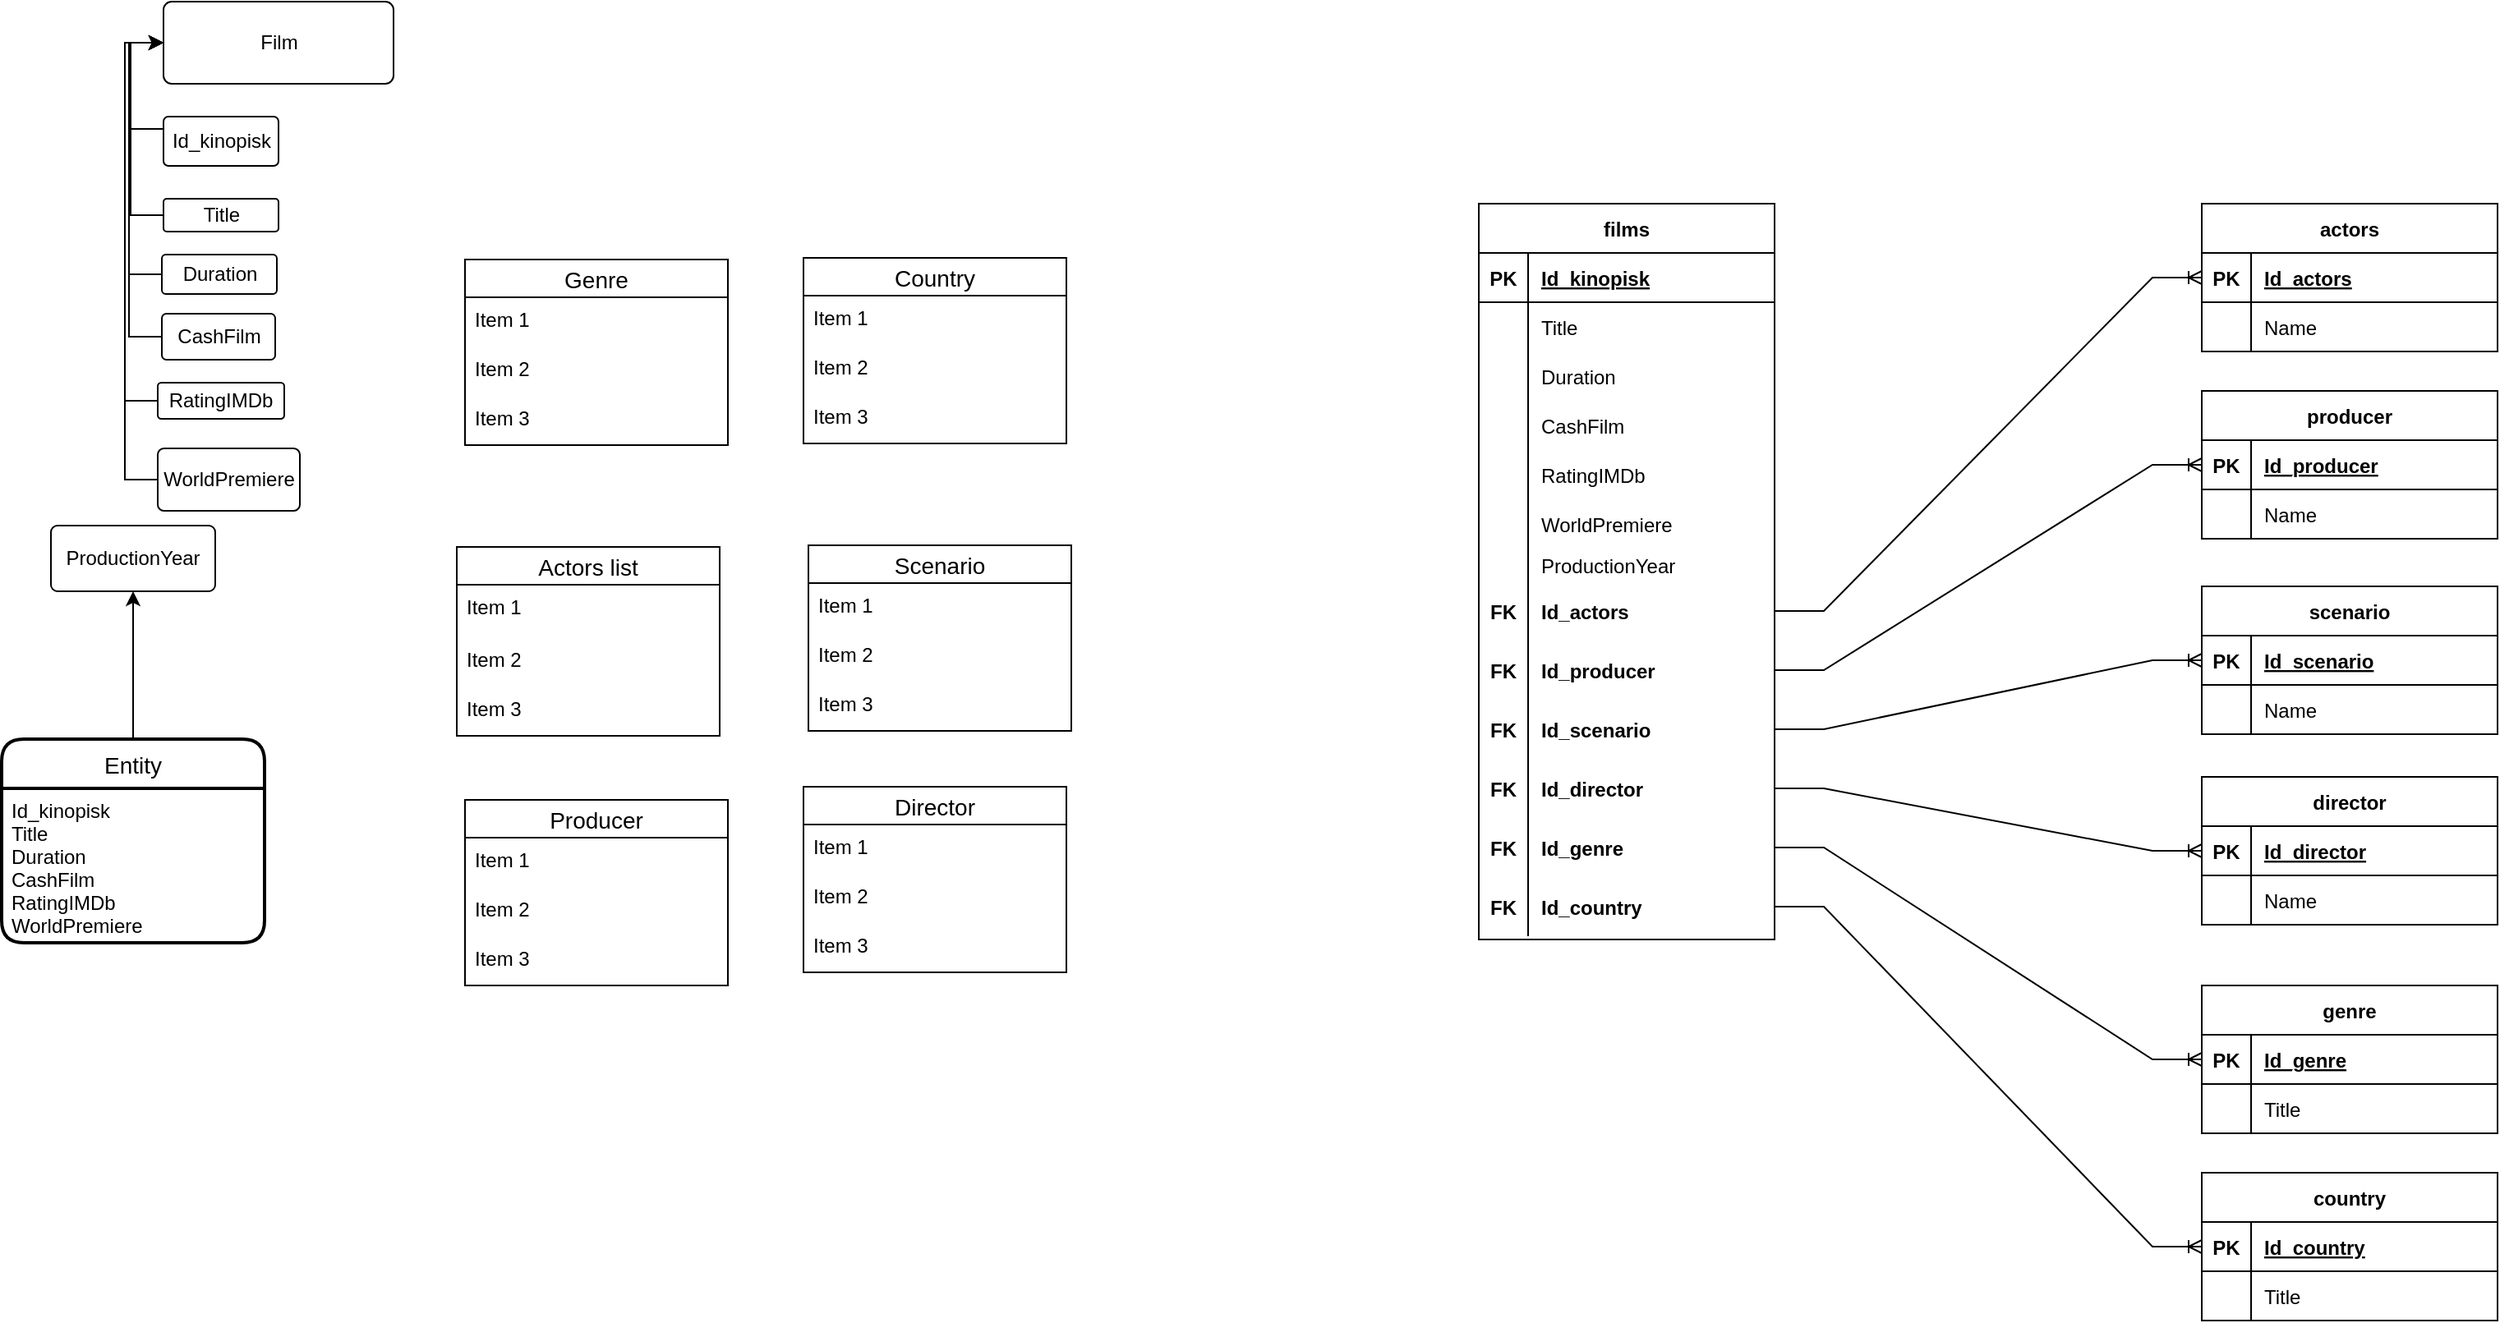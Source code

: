 <mxfile version="20.0.4" type="github">
  <diagram id="-CvcEf6lG1NXRsUwqKQ4" name="Page-1">
    <mxGraphModel dx="3978" dy="1990" grid="0" gridSize="10" guides="1" tooltips="1" connect="1" arrows="1" fold="1" page="1" pageScale="1" pageWidth="827" pageHeight="1169" math="0" shadow="0">
      <root>
        <mxCell id="0" />
        <mxCell id="1" parent="0" />
        <mxCell id="tb-JkUg86XOr9-P5i_KM-39" value="ProductionYear" style="rounded=1;arcSize=10;whiteSpace=wrap;html=1;align=center;" parent="1" vertex="1">
          <mxGeometry x="-2399" y="-803" width="100" height="40" as="geometry" />
        </mxCell>
        <mxCell id="tb-JkUg86XOr9-P5i_KM-114" style="edgeStyle=orthogonalEdgeStyle;rounded=0;orthogonalLoop=1;jettySize=auto;html=1;exitX=0.5;exitY=0;exitDx=0;exitDy=0;entryX=0.5;entryY=1;entryDx=0;entryDy=0;" parent="1" source="tb-JkUg86XOr9-P5i_KM-105" target="tb-JkUg86XOr9-P5i_KM-39" edge="1">
          <mxGeometry relative="1" as="geometry">
            <mxPoint x="-2349.0" y="-629" as="targetPoint" />
          </mxGeometry>
        </mxCell>
        <mxCell id="tb-JkUg86XOr9-P5i_KM-105" value="Entity" style="swimlane;childLayout=stackLayout;horizontal=1;startSize=30;horizontalStack=0;rounded=1;fontSize=14;fontStyle=0;strokeWidth=2;resizeParent=0;resizeLast=1;shadow=0;dashed=0;align=center;" parent="1" vertex="1">
          <mxGeometry x="-2429" y="-673" width="160" height="124" as="geometry">
            <mxRectangle x="-1221" y="116" width="70" height="30" as="alternateBounds" />
          </mxGeometry>
        </mxCell>
        <mxCell id="tb-JkUg86XOr9-P5i_KM-106" value="Id_kinopisk&#xa;Title&#xa;Duration&#xa;CashFilm&#xa;RatingIMDb&#xa;WorldPremiere" style="align=left;strokeColor=none;fillColor=none;spacingLeft=4;fontSize=12;verticalAlign=top;resizable=0;rotatable=0;part=1;" parent="tb-JkUg86XOr9-P5i_KM-105" vertex="1">
          <mxGeometry y="30" width="160" height="94" as="geometry" />
        </mxCell>
        <mxCell id="tb-JkUg86XOr9-P5i_KM-108" style="edgeStyle=orthogonalEdgeStyle;rounded=0;orthogonalLoop=1;jettySize=auto;html=1;exitX=0.5;exitY=1;exitDx=0;exitDy=0;" parent="tb-JkUg86XOr9-P5i_KM-105" source="tb-JkUg86XOr9-P5i_KM-106" target="tb-JkUg86XOr9-P5i_KM-106" edge="1">
          <mxGeometry relative="1" as="geometry" />
        </mxCell>
        <mxCell id="tb-JkUg86XOr9-P5i_KM-110" value="" style="group" parent="1" vertex="1" connectable="0">
          <mxGeometry x="-2334" y="-1122" width="143.5" height="310" as="geometry" />
        </mxCell>
        <mxCell id="tb-JkUg86XOr9-P5i_KM-46" value="WorldPremiere" style="rounded=1;arcSize=10;whiteSpace=wrap;html=1;align=center;" parent="tb-JkUg86XOr9-P5i_KM-110" vertex="1">
          <mxGeometry y="272" width="86.5" height="38" as="geometry" />
        </mxCell>
        <mxCell id="tb-JkUg86XOr9-P5i_KM-47" value="Duration" style="rounded=1;arcSize=10;whiteSpace=wrap;html=1;align=center;" parent="tb-JkUg86XOr9-P5i_KM-110" vertex="1">
          <mxGeometry x="2.5" y="154" width="70" height="24" as="geometry" />
        </mxCell>
        <mxCell id="tb-JkUg86XOr9-P5i_KM-48" value="RatingIMDb" style="rounded=1;arcSize=10;whiteSpace=wrap;html=1;align=center;" parent="tb-JkUg86XOr9-P5i_KM-110" vertex="1">
          <mxGeometry y="232" width="77" height="22" as="geometry" />
        </mxCell>
        <mxCell id="tb-JkUg86XOr9-P5i_KM-49" value="CashFilm" style="rounded=1;arcSize=10;whiteSpace=wrap;html=1;align=center;" parent="tb-JkUg86XOr9-P5i_KM-110" vertex="1">
          <mxGeometry x="2.5" y="190" width="69" height="28" as="geometry" />
        </mxCell>
        <mxCell id="tb-JkUg86XOr9-P5i_KM-36" value="Film" style="rounded=1;arcSize=10;whiteSpace=wrap;html=1;align=center;" parent="tb-JkUg86XOr9-P5i_KM-110" vertex="1">
          <mxGeometry x="3.5" width="140" height="50" as="geometry" />
        </mxCell>
        <mxCell id="tb-JkUg86XOr9-P5i_KM-89" style="edgeStyle=orthogonalEdgeStyle;rounded=0;orthogonalLoop=1;jettySize=auto;html=1;exitX=0;exitY=0.5;exitDx=0;exitDy=0;entryX=0;entryY=0.5;entryDx=0;entryDy=0;" parent="tb-JkUg86XOr9-P5i_KM-110" source="tb-JkUg86XOr9-P5i_KM-46" target="tb-JkUg86XOr9-P5i_KM-36" edge="1">
          <mxGeometry relative="1" as="geometry" />
        </mxCell>
        <mxCell id="tb-JkUg86XOr9-P5i_KM-87" style="edgeStyle=orthogonalEdgeStyle;rounded=0;orthogonalLoop=1;jettySize=auto;html=1;exitX=0;exitY=0.5;exitDx=0;exitDy=0;entryX=0;entryY=0.5;entryDx=0;entryDy=0;" parent="tb-JkUg86XOr9-P5i_KM-110" source="tb-JkUg86XOr9-P5i_KM-47" target="tb-JkUg86XOr9-P5i_KM-36" edge="1">
          <mxGeometry relative="1" as="geometry">
            <mxPoint x="-17.5" y="56" as="targetPoint" />
          </mxGeometry>
        </mxCell>
        <mxCell id="tb-JkUg86XOr9-P5i_KM-88" style="edgeStyle=orthogonalEdgeStyle;rounded=0;orthogonalLoop=1;jettySize=auto;html=1;exitX=0;exitY=0.5;exitDx=0;exitDy=0;entryX=0;entryY=0.5;entryDx=0;entryDy=0;" parent="tb-JkUg86XOr9-P5i_KM-110" source="tb-JkUg86XOr9-P5i_KM-48" target="tb-JkUg86XOr9-P5i_KM-36" edge="1">
          <mxGeometry relative="1" as="geometry" />
        </mxCell>
        <mxCell id="tb-JkUg86XOr9-P5i_KM-86" style="edgeStyle=orthogonalEdgeStyle;rounded=0;orthogonalLoop=1;jettySize=auto;html=1;exitX=0;exitY=0.5;exitDx=0;exitDy=0;entryX=0;entryY=0.5;entryDx=0;entryDy=0;" parent="tb-JkUg86XOr9-P5i_KM-110" source="tb-JkUg86XOr9-P5i_KM-49" target="tb-JkUg86XOr9-P5i_KM-36" edge="1">
          <mxGeometry relative="1" as="geometry">
            <mxPoint x="-52.342" y="22.684" as="targetPoint" />
          </mxGeometry>
        </mxCell>
        <mxCell id="tb-JkUg86XOr9-P5i_KM-76" style="edgeStyle=orthogonalEdgeStyle;rounded=0;orthogonalLoop=1;jettySize=auto;html=1;exitX=0;exitY=0.25;exitDx=0;exitDy=0;entryX=0;entryY=0.5;entryDx=0;entryDy=0;" parent="tb-JkUg86XOr9-P5i_KM-110" source="tb-JkUg86XOr9-P5i_KM-37" target="tb-JkUg86XOr9-P5i_KM-36" edge="1">
          <mxGeometry relative="1" as="geometry" />
        </mxCell>
        <mxCell id="tb-JkUg86XOr9-P5i_KM-37" value="Id_kinopisk" style="rounded=1;arcSize=10;whiteSpace=wrap;html=1;align=center;" parent="tb-JkUg86XOr9-P5i_KM-110" vertex="1">
          <mxGeometry x="3.5" y="70" width="70" height="30" as="geometry" />
        </mxCell>
        <mxCell id="tb-JkUg86XOr9-P5i_KM-78" style="edgeStyle=orthogonalEdgeStyle;rounded=0;orthogonalLoop=1;jettySize=auto;html=1;exitX=0;exitY=0.5;exitDx=0;exitDy=0;entryX=0;entryY=0.5;entryDx=0;entryDy=0;" parent="tb-JkUg86XOr9-P5i_KM-110" source="tb-JkUg86XOr9-P5i_KM-38" target="tb-JkUg86XOr9-P5i_KM-36" edge="1">
          <mxGeometry relative="1" as="geometry" />
        </mxCell>
        <mxCell id="tb-JkUg86XOr9-P5i_KM-38" value="Title" style="rounded=1;arcSize=10;whiteSpace=wrap;html=1;align=center;" parent="tb-JkUg86XOr9-P5i_KM-110" vertex="1">
          <mxGeometry x="3.5" y="120" width="70" height="20" as="geometry" />
        </mxCell>
        <mxCell id="tb-JkUg86XOr9-P5i_KM-117" value="Actors list" style="swimlane;fontStyle=0;childLayout=stackLayout;horizontal=1;startSize=23;horizontalStack=0;resizeParent=1;resizeParentMax=0;resizeLast=0;collapsible=1;marginBottom=0;align=center;fontSize=14;" parent="1" vertex="1">
          <mxGeometry x="-2152" y="-790" width="160" height="115" as="geometry" />
        </mxCell>
        <mxCell id="tb-JkUg86XOr9-P5i_KM-118" value="Item 1" style="text;strokeColor=none;fillColor=none;spacingLeft=4;spacingRight=4;overflow=hidden;rotatable=0;points=[[0,0.5],[1,0.5]];portConstraint=eastwest;fontSize=12;" parent="tb-JkUg86XOr9-P5i_KM-117" vertex="1">
          <mxGeometry y="23" width="160" height="32" as="geometry" />
        </mxCell>
        <mxCell id="tb-JkUg86XOr9-P5i_KM-119" value="Item 2" style="text;strokeColor=none;fillColor=none;spacingLeft=4;spacingRight=4;overflow=hidden;rotatable=0;points=[[0,0.5],[1,0.5]];portConstraint=eastwest;fontSize=12;" parent="tb-JkUg86XOr9-P5i_KM-117" vertex="1">
          <mxGeometry y="55" width="160" height="30" as="geometry" />
        </mxCell>
        <mxCell id="tb-JkUg86XOr9-P5i_KM-120" value="Item 3" style="text;strokeColor=none;fillColor=none;spacingLeft=4;spacingRight=4;overflow=hidden;rotatable=0;points=[[0,0.5],[1,0.5]];portConstraint=eastwest;fontSize=12;" parent="tb-JkUg86XOr9-P5i_KM-117" vertex="1">
          <mxGeometry y="85" width="160" height="30" as="geometry" />
        </mxCell>
        <mxCell id="tb-JkUg86XOr9-P5i_KM-121" value="Producer" style="swimlane;fontStyle=0;childLayout=stackLayout;horizontal=1;startSize=23;horizontalStack=0;resizeParent=1;resizeParentMax=0;resizeLast=0;collapsible=1;marginBottom=0;align=center;fontSize=14;" parent="1" vertex="1">
          <mxGeometry x="-2147" y="-636" width="160" height="113" as="geometry" />
        </mxCell>
        <mxCell id="tb-JkUg86XOr9-P5i_KM-122" value="Item 1" style="text;strokeColor=none;fillColor=none;spacingLeft=4;spacingRight=4;overflow=hidden;rotatable=0;points=[[0,0.5],[1,0.5]];portConstraint=eastwest;fontSize=12;" parent="tb-JkUg86XOr9-P5i_KM-121" vertex="1">
          <mxGeometry y="23" width="160" height="30" as="geometry" />
        </mxCell>
        <mxCell id="tb-JkUg86XOr9-P5i_KM-123" value="Item 2" style="text;strokeColor=none;fillColor=none;spacingLeft=4;spacingRight=4;overflow=hidden;rotatable=0;points=[[0,0.5],[1,0.5]];portConstraint=eastwest;fontSize=12;" parent="tb-JkUg86XOr9-P5i_KM-121" vertex="1">
          <mxGeometry y="53" width="160" height="30" as="geometry" />
        </mxCell>
        <mxCell id="tb-JkUg86XOr9-P5i_KM-124" value="Item 3" style="text;strokeColor=none;fillColor=none;spacingLeft=4;spacingRight=4;overflow=hidden;rotatable=0;points=[[0,0.5],[1,0.5]];portConstraint=eastwest;fontSize=12;" parent="tb-JkUg86XOr9-P5i_KM-121" vertex="1">
          <mxGeometry y="83" width="160" height="30" as="geometry" />
        </mxCell>
        <mxCell id="tb-JkUg86XOr9-P5i_KM-125" value="Scenario" style="swimlane;fontStyle=0;childLayout=stackLayout;horizontal=1;startSize=23;horizontalStack=0;resizeParent=1;resizeParentMax=0;resizeLast=0;collapsible=1;marginBottom=0;align=center;fontSize=14;" parent="1" vertex="1">
          <mxGeometry x="-1938" y="-791" width="160" height="113" as="geometry" />
        </mxCell>
        <mxCell id="tb-JkUg86XOr9-P5i_KM-126" value="Item 1" style="text;strokeColor=none;fillColor=none;spacingLeft=4;spacingRight=4;overflow=hidden;rotatable=0;points=[[0,0.5],[1,0.5]];portConstraint=eastwest;fontSize=12;" parent="tb-JkUg86XOr9-P5i_KM-125" vertex="1">
          <mxGeometry y="23" width="160" height="30" as="geometry" />
        </mxCell>
        <mxCell id="tb-JkUg86XOr9-P5i_KM-127" value="Item 2" style="text;strokeColor=none;fillColor=none;spacingLeft=4;spacingRight=4;overflow=hidden;rotatable=0;points=[[0,0.5],[1,0.5]];portConstraint=eastwest;fontSize=12;" parent="tb-JkUg86XOr9-P5i_KM-125" vertex="1">
          <mxGeometry y="53" width="160" height="30" as="geometry" />
        </mxCell>
        <mxCell id="tb-JkUg86XOr9-P5i_KM-128" value="Item 3" style="text;strokeColor=none;fillColor=none;spacingLeft=4;spacingRight=4;overflow=hidden;rotatable=0;points=[[0,0.5],[1,0.5]];portConstraint=eastwest;fontSize=12;" parent="tb-JkUg86XOr9-P5i_KM-125" vertex="1">
          <mxGeometry y="83" width="160" height="30" as="geometry" />
        </mxCell>
        <mxCell id="tb-JkUg86XOr9-P5i_KM-129" value="Director" style="swimlane;fontStyle=0;childLayout=stackLayout;horizontal=1;startSize=23;horizontalStack=0;resizeParent=1;resizeParentMax=0;resizeLast=0;collapsible=1;marginBottom=0;align=center;fontSize=14;" parent="1" vertex="1">
          <mxGeometry x="-1941" y="-644" width="160" height="113" as="geometry" />
        </mxCell>
        <mxCell id="tb-JkUg86XOr9-P5i_KM-130" value="Item 1" style="text;strokeColor=none;fillColor=none;spacingLeft=4;spacingRight=4;overflow=hidden;rotatable=0;points=[[0,0.5],[1,0.5]];portConstraint=eastwest;fontSize=12;" parent="tb-JkUg86XOr9-P5i_KM-129" vertex="1">
          <mxGeometry y="23" width="160" height="30" as="geometry" />
        </mxCell>
        <mxCell id="tb-JkUg86XOr9-P5i_KM-131" value="Item 2" style="text;strokeColor=none;fillColor=none;spacingLeft=4;spacingRight=4;overflow=hidden;rotatable=0;points=[[0,0.5],[1,0.5]];portConstraint=eastwest;fontSize=12;" parent="tb-JkUg86XOr9-P5i_KM-129" vertex="1">
          <mxGeometry y="53" width="160" height="30" as="geometry" />
        </mxCell>
        <mxCell id="tb-JkUg86XOr9-P5i_KM-132" value="Item 3" style="text;strokeColor=none;fillColor=none;spacingLeft=4;spacingRight=4;overflow=hidden;rotatable=0;points=[[0,0.5],[1,0.5]];portConstraint=eastwest;fontSize=12;" parent="tb-JkUg86XOr9-P5i_KM-129" vertex="1">
          <mxGeometry y="83" width="160" height="30" as="geometry" />
        </mxCell>
        <mxCell id="tb-JkUg86XOr9-P5i_KM-133" value="Genre" style="swimlane;fontStyle=0;childLayout=stackLayout;horizontal=1;startSize=23;horizontalStack=0;resizeParent=1;resizeParentMax=0;resizeLast=0;collapsible=1;marginBottom=0;align=center;fontSize=14;" parent="1" vertex="1">
          <mxGeometry x="-2147" y="-965" width="160" height="113" as="geometry" />
        </mxCell>
        <mxCell id="tb-JkUg86XOr9-P5i_KM-134" value="Item 1" style="text;strokeColor=none;fillColor=none;spacingLeft=4;spacingRight=4;overflow=hidden;rotatable=0;points=[[0,0.5],[1,0.5]];portConstraint=eastwest;fontSize=12;" parent="tb-JkUg86XOr9-P5i_KM-133" vertex="1">
          <mxGeometry y="23" width="160" height="30" as="geometry" />
        </mxCell>
        <mxCell id="tb-JkUg86XOr9-P5i_KM-135" value="Item 2" style="text;strokeColor=none;fillColor=none;spacingLeft=4;spacingRight=4;overflow=hidden;rotatable=0;points=[[0,0.5],[1,0.5]];portConstraint=eastwest;fontSize=12;" parent="tb-JkUg86XOr9-P5i_KM-133" vertex="1">
          <mxGeometry y="53" width="160" height="30" as="geometry" />
        </mxCell>
        <mxCell id="tb-JkUg86XOr9-P5i_KM-136" value="Item 3" style="text;strokeColor=none;fillColor=none;spacingLeft=4;spacingRight=4;overflow=hidden;rotatable=0;points=[[0,0.5],[1,0.5]];portConstraint=eastwest;fontSize=12;" parent="tb-JkUg86XOr9-P5i_KM-133" vertex="1">
          <mxGeometry y="83" width="160" height="30" as="geometry" />
        </mxCell>
        <mxCell id="tb-JkUg86XOr9-P5i_KM-137" value="Country" style="swimlane;fontStyle=0;childLayout=stackLayout;horizontal=1;startSize=23;horizontalStack=0;resizeParent=1;resizeParentMax=0;resizeLast=0;collapsible=1;marginBottom=0;align=center;fontSize=14;" parent="1" vertex="1">
          <mxGeometry x="-1941" y="-966" width="160" height="113" as="geometry" />
        </mxCell>
        <mxCell id="tb-JkUg86XOr9-P5i_KM-138" value="Item 1" style="text;strokeColor=none;fillColor=none;spacingLeft=4;spacingRight=4;overflow=hidden;rotatable=0;points=[[0,0.5],[1,0.5]];portConstraint=eastwest;fontSize=12;" parent="tb-JkUg86XOr9-P5i_KM-137" vertex="1">
          <mxGeometry y="23" width="160" height="30" as="geometry" />
        </mxCell>
        <mxCell id="tb-JkUg86XOr9-P5i_KM-139" value="Item 2" style="text;strokeColor=none;fillColor=none;spacingLeft=4;spacingRight=4;overflow=hidden;rotatable=0;points=[[0,0.5],[1,0.5]];portConstraint=eastwest;fontSize=12;" parent="tb-JkUg86XOr9-P5i_KM-137" vertex="1">
          <mxGeometry y="53" width="160" height="30" as="geometry" />
        </mxCell>
        <mxCell id="tb-JkUg86XOr9-P5i_KM-140" value="Item 3" style="text;strokeColor=none;fillColor=none;spacingLeft=4;spacingRight=4;overflow=hidden;rotatable=0;points=[[0,0.5],[1,0.5]];portConstraint=eastwest;fontSize=12;" parent="tb-JkUg86XOr9-P5i_KM-137" vertex="1">
          <mxGeometry y="83" width="160" height="30" as="geometry" />
        </mxCell>
        <mxCell id="jE-wwctjGAYaQWZLmkZ_-2" value="actors" style="shape=table;startSize=30;container=1;collapsible=1;childLayout=tableLayout;fixedRows=1;rowLines=0;fontStyle=1;align=center;resizeLast=1;" vertex="1" parent="1">
          <mxGeometry x="-1090" y="-999" width="180" height="90" as="geometry" />
        </mxCell>
        <mxCell id="jE-wwctjGAYaQWZLmkZ_-3" value="" style="shape=tableRow;horizontal=0;startSize=0;swimlaneHead=0;swimlaneBody=0;fillColor=none;collapsible=0;dropTarget=0;points=[[0,0.5],[1,0.5]];portConstraint=eastwest;top=0;left=0;right=0;bottom=1;" vertex="1" parent="jE-wwctjGAYaQWZLmkZ_-2">
          <mxGeometry y="30" width="180" height="30" as="geometry" />
        </mxCell>
        <mxCell id="jE-wwctjGAYaQWZLmkZ_-4" value="PK" style="shape=partialRectangle;connectable=0;fillColor=none;top=0;left=0;bottom=0;right=0;fontStyle=1;overflow=hidden;" vertex="1" parent="jE-wwctjGAYaQWZLmkZ_-3">
          <mxGeometry width="30" height="30" as="geometry">
            <mxRectangle width="30" height="30" as="alternateBounds" />
          </mxGeometry>
        </mxCell>
        <mxCell id="jE-wwctjGAYaQWZLmkZ_-5" value="Id_actors" style="shape=partialRectangle;connectable=0;fillColor=none;top=0;left=0;bottom=0;right=0;align=left;spacingLeft=6;fontStyle=5;overflow=hidden;" vertex="1" parent="jE-wwctjGAYaQWZLmkZ_-3">
          <mxGeometry x="30" width="150" height="30" as="geometry">
            <mxRectangle width="150" height="30" as="alternateBounds" />
          </mxGeometry>
        </mxCell>
        <mxCell id="jE-wwctjGAYaQWZLmkZ_-6" value="" style="shape=tableRow;horizontal=0;startSize=0;swimlaneHead=0;swimlaneBody=0;fillColor=none;collapsible=0;dropTarget=0;points=[[0,0.5],[1,0.5]];portConstraint=eastwest;top=0;left=0;right=0;bottom=0;" vertex="1" parent="jE-wwctjGAYaQWZLmkZ_-2">
          <mxGeometry y="60" width="180" height="30" as="geometry" />
        </mxCell>
        <mxCell id="jE-wwctjGAYaQWZLmkZ_-7" value="" style="shape=partialRectangle;connectable=0;fillColor=none;top=0;left=0;bottom=0;right=0;editable=1;overflow=hidden;" vertex="1" parent="jE-wwctjGAYaQWZLmkZ_-6">
          <mxGeometry width="30" height="30" as="geometry">
            <mxRectangle width="30" height="30" as="alternateBounds" />
          </mxGeometry>
        </mxCell>
        <mxCell id="jE-wwctjGAYaQWZLmkZ_-8" value="Name" style="shape=partialRectangle;connectable=0;fillColor=none;top=0;left=0;bottom=0;right=0;align=left;spacingLeft=6;overflow=hidden;" vertex="1" parent="jE-wwctjGAYaQWZLmkZ_-6">
          <mxGeometry x="30" width="150" height="30" as="geometry">
            <mxRectangle width="150" height="30" as="alternateBounds" />
          </mxGeometry>
        </mxCell>
        <mxCell id="jE-wwctjGAYaQWZLmkZ_-25" value="films" style="shape=table;startSize=30;container=1;collapsible=1;childLayout=tableLayout;fixedRows=1;rowLines=0;fontStyle=1;align=center;resizeLast=1;" vertex="1" parent="1">
          <mxGeometry x="-1530" y="-999" width="180" height="448" as="geometry" />
        </mxCell>
        <mxCell id="jE-wwctjGAYaQWZLmkZ_-26" value="" style="shape=tableRow;horizontal=0;startSize=0;swimlaneHead=0;swimlaneBody=0;fillColor=none;collapsible=0;dropTarget=0;points=[[0,0.5],[1,0.5]];portConstraint=eastwest;top=0;left=0;right=0;bottom=1;" vertex="1" parent="jE-wwctjGAYaQWZLmkZ_-25">
          <mxGeometry y="30" width="180" height="30" as="geometry" />
        </mxCell>
        <mxCell id="jE-wwctjGAYaQWZLmkZ_-27" value="PK" style="shape=partialRectangle;connectable=0;fillColor=none;top=0;left=0;bottom=0;right=0;fontStyle=1;overflow=hidden;" vertex="1" parent="jE-wwctjGAYaQWZLmkZ_-26">
          <mxGeometry width="30" height="30" as="geometry">
            <mxRectangle width="30" height="30" as="alternateBounds" />
          </mxGeometry>
        </mxCell>
        <mxCell id="jE-wwctjGAYaQWZLmkZ_-28" value="Id_kinopisk" style="shape=partialRectangle;connectable=0;fillColor=none;top=0;left=0;bottom=0;right=0;align=left;spacingLeft=6;fontStyle=5;overflow=hidden;" vertex="1" parent="jE-wwctjGAYaQWZLmkZ_-26">
          <mxGeometry x="30" width="150" height="30" as="geometry">
            <mxRectangle width="150" height="30" as="alternateBounds" />
          </mxGeometry>
        </mxCell>
        <mxCell id="jE-wwctjGAYaQWZLmkZ_-29" value="" style="shape=tableRow;horizontal=0;startSize=0;swimlaneHead=0;swimlaneBody=0;fillColor=none;collapsible=0;dropTarget=0;points=[[0,0.5],[1,0.5]];portConstraint=eastwest;top=0;left=0;right=0;bottom=0;" vertex="1" parent="jE-wwctjGAYaQWZLmkZ_-25">
          <mxGeometry y="60" width="180" height="30" as="geometry" />
        </mxCell>
        <mxCell id="jE-wwctjGAYaQWZLmkZ_-30" value="" style="shape=partialRectangle;connectable=0;fillColor=none;top=0;left=0;bottom=0;right=0;editable=1;overflow=hidden;" vertex="1" parent="jE-wwctjGAYaQWZLmkZ_-29">
          <mxGeometry width="30" height="30" as="geometry">
            <mxRectangle width="30" height="30" as="alternateBounds" />
          </mxGeometry>
        </mxCell>
        <mxCell id="jE-wwctjGAYaQWZLmkZ_-31" value="Title" style="shape=partialRectangle;connectable=0;fillColor=none;top=0;left=0;bottom=0;right=0;align=left;spacingLeft=6;overflow=hidden;" vertex="1" parent="jE-wwctjGAYaQWZLmkZ_-29">
          <mxGeometry x="30" width="150" height="30" as="geometry">
            <mxRectangle width="150" height="30" as="alternateBounds" />
          </mxGeometry>
        </mxCell>
        <mxCell id="jE-wwctjGAYaQWZLmkZ_-32" value="" style="shape=tableRow;horizontal=0;startSize=0;swimlaneHead=0;swimlaneBody=0;fillColor=none;collapsible=0;dropTarget=0;points=[[0,0.5],[1,0.5]];portConstraint=eastwest;top=0;left=0;right=0;bottom=0;" vertex="1" parent="jE-wwctjGAYaQWZLmkZ_-25">
          <mxGeometry y="90" width="180" height="30" as="geometry" />
        </mxCell>
        <mxCell id="jE-wwctjGAYaQWZLmkZ_-33" value="" style="shape=partialRectangle;connectable=0;fillColor=none;top=0;left=0;bottom=0;right=0;editable=1;overflow=hidden;" vertex="1" parent="jE-wwctjGAYaQWZLmkZ_-32">
          <mxGeometry width="30" height="30" as="geometry">
            <mxRectangle width="30" height="30" as="alternateBounds" />
          </mxGeometry>
        </mxCell>
        <mxCell id="jE-wwctjGAYaQWZLmkZ_-34" value="Duration" style="shape=partialRectangle;connectable=0;fillColor=none;top=0;left=0;bottom=0;right=0;align=left;spacingLeft=6;overflow=hidden;" vertex="1" parent="jE-wwctjGAYaQWZLmkZ_-32">
          <mxGeometry x="30" width="150" height="30" as="geometry">
            <mxRectangle width="150" height="30" as="alternateBounds" />
          </mxGeometry>
        </mxCell>
        <mxCell id="jE-wwctjGAYaQWZLmkZ_-35" value="" style="shape=tableRow;horizontal=0;startSize=0;swimlaneHead=0;swimlaneBody=0;fillColor=none;collapsible=0;dropTarget=0;points=[[0,0.5],[1,0.5]];portConstraint=eastwest;top=0;left=0;right=0;bottom=0;" vertex="1" parent="jE-wwctjGAYaQWZLmkZ_-25">
          <mxGeometry y="120" width="180" height="30" as="geometry" />
        </mxCell>
        <mxCell id="jE-wwctjGAYaQWZLmkZ_-36" value="" style="shape=partialRectangle;connectable=0;fillColor=none;top=0;left=0;bottom=0;right=0;editable=1;overflow=hidden;" vertex="1" parent="jE-wwctjGAYaQWZLmkZ_-35">
          <mxGeometry width="30" height="30" as="geometry">
            <mxRectangle width="30" height="30" as="alternateBounds" />
          </mxGeometry>
        </mxCell>
        <mxCell id="jE-wwctjGAYaQWZLmkZ_-37" value="CashFilm" style="shape=partialRectangle;connectable=0;fillColor=none;top=0;left=0;bottom=0;right=0;align=left;spacingLeft=6;overflow=hidden;" vertex="1" parent="jE-wwctjGAYaQWZLmkZ_-35">
          <mxGeometry x="30" width="150" height="30" as="geometry">
            <mxRectangle width="150" height="30" as="alternateBounds" />
          </mxGeometry>
        </mxCell>
        <mxCell id="jE-wwctjGAYaQWZLmkZ_-38" value="" style="shape=tableRow;horizontal=0;startSize=0;swimlaneHead=0;swimlaneBody=0;fillColor=none;collapsible=0;dropTarget=0;points=[[0,0.5],[1,0.5]];portConstraint=eastwest;top=0;left=0;right=0;bottom=0;" vertex="1" parent="jE-wwctjGAYaQWZLmkZ_-25">
          <mxGeometry y="150" width="180" height="30" as="geometry" />
        </mxCell>
        <mxCell id="jE-wwctjGAYaQWZLmkZ_-39" value="" style="shape=partialRectangle;connectable=0;fillColor=none;top=0;left=0;bottom=0;right=0;editable=1;overflow=hidden;" vertex="1" parent="jE-wwctjGAYaQWZLmkZ_-38">
          <mxGeometry width="30" height="30" as="geometry">
            <mxRectangle width="30" height="30" as="alternateBounds" />
          </mxGeometry>
        </mxCell>
        <mxCell id="jE-wwctjGAYaQWZLmkZ_-40" value="RatingIMDb" style="shape=partialRectangle;connectable=0;fillColor=none;top=0;left=0;bottom=0;right=0;align=left;spacingLeft=6;overflow=hidden;" vertex="1" parent="jE-wwctjGAYaQWZLmkZ_-38">
          <mxGeometry x="30" width="150" height="30" as="geometry">
            <mxRectangle width="150" height="30" as="alternateBounds" />
          </mxGeometry>
        </mxCell>
        <mxCell id="jE-wwctjGAYaQWZLmkZ_-41" value="" style="shape=tableRow;horizontal=0;startSize=0;swimlaneHead=0;swimlaneBody=0;fillColor=none;collapsible=0;dropTarget=0;points=[[0,0.5],[1,0.5]];portConstraint=eastwest;top=0;left=0;right=0;bottom=0;" vertex="1" parent="jE-wwctjGAYaQWZLmkZ_-25">
          <mxGeometry y="180" width="180" height="30" as="geometry" />
        </mxCell>
        <mxCell id="jE-wwctjGAYaQWZLmkZ_-42" value="" style="shape=partialRectangle;connectable=0;fillColor=none;top=0;left=0;bottom=0;right=0;editable=1;overflow=hidden;" vertex="1" parent="jE-wwctjGAYaQWZLmkZ_-41">
          <mxGeometry width="30" height="30" as="geometry">
            <mxRectangle width="30" height="30" as="alternateBounds" />
          </mxGeometry>
        </mxCell>
        <mxCell id="jE-wwctjGAYaQWZLmkZ_-43" value="WorldPremiere" style="shape=partialRectangle;connectable=0;fillColor=none;top=0;left=0;bottom=0;right=0;align=left;spacingLeft=6;overflow=hidden;" vertex="1" parent="jE-wwctjGAYaQWZLmkZ_-41">
          <mxGeometry x="30" width="150" height="30" as="geometry">
            <mxRectangle width="150" height="30" as="alternateBounds" />
          </mxGeometry>
        </mxCell>
        <mxCell id="jE-wwctjGAYaQWZLmkZ_-44" value="" style="shape=tableRow;horizontal=0;startSize=0;swimlaneHead=0;swimlaneBody=0;fillColor=none;collapsible=0;dropTarget=0;points=[[0,0.5],[1,0.5]];portConstraint=eastwest;top=0;left=0;right=0;bottom=0;" vertex="1" parent="jE-wwctjGAYaQWZLmkZ_-25">
          <mxGeometry y="210" width="180" height="20" as="geometry" />
        </mxCell>
        <mxCell id="jE-wwctjGAYaQWZLmkZ_-45" value="" style="shape=partialRectangle;connectable=0;fillColor=none;top=0;left=0;bottom=0;right=0;editable=1;overflow=hidden;" vertex="1" parent="jE-wwctjGAYaQWZLmkZ_-44">
          <mxGeometry width="30" height="20" as="geometry">
            <mxRectangle width="30" height="20" as="alternateBounds" />
          </mxGeometry>
        </mxCell>
        <mxCell id="jE-wwctjGAYaQWZLmkZ_-46" value="ProductionYear" style="shape=partialRectangle;connectable=0;fillColor=none;top=0;left=0;bottom=0;right=0;align=left;spacingLeft=6;overflow=hidden;" vertex="1" parent="jE-wwctjGAYaQWZLmkZ_-44">
          <mxGeometry x="30" width="150" height="20" as="geometry">
            <mxRectangle width="150" height="20" as="alternateBounds" />
          </mxGeometry>
        </mxCell>
        <mxCell id="jE-wwctjGAYaQWZLmkZ_-47" value="" style="shape=tableRow;horizontal=0;startSize=0;swimlaneHead=0;swimlaneBody=0;fillColor=none;collapsible=0;dropTarget=0;points=[[0,0.5],[1,0.5]];portConstraint=eastwest;top=0;left=0;right=0;bottom=0;swimlaneFillColor=#030303;" vertex="1" parent="jE-wwctjGAYaQWZLmkZ_-25">
          <mxGeometry y="230" width="180" height="36" as="geometry" />
        </mxCell>
        <mxCell id="jE-wwctjGAYaQWZLmkZ_-48" value="FK" style="shape=partialRectangle;connectable=0;fillColor=none;top=0;left=0;bottom=0;right=0;editable=1;overflow=hidden;fontStyle=1" vertex="1" parent="jE-wwctjGAYaQWZLmkZ_-47">
          <mxGeometry width="30" height="36" as="geometry">
            <mxRectangle width="30" height="36" as="alternateBounds" />
          </mxGeometry>
        </mxCell>
        <mxCell id="jE-wwctjGAYaQWZLmkZ_-49" value="Id_actors" style="shape=partialRectangle;connectable=0;fillColor=none;top=0;left=0;bottom=0;right=0;align=left;spacingLeft=6;overflow=hidden;fontStyle=1" vertex="1" parent="jE-wwctjGAYaQWZLmkZ_-47">
          <mxGeometry x="30" width="150" height="36" as="geometry">
            <mxRectangle width="150" height="36" as="alternateBounds" />
          </mxGeometry>
        </mxCell>
        <mxCell id="jE-wwctjGAYaQWZLmkZ_-86" value="" style="shape=tableRow;horizontal=0;startSize=0;swimlaneHead=0;swimlaneBody=0;fillColor=none;collapsible=0;dropTarget=0;points=[[0,0.5],[1,0.5]];portConstraint=eastwest;top=0;left=0;right=0;bottom=0;" vertex="1" parent="jE-wwctjGAYaQWZLmkZ_-25">
          <mxGeometry y="266" width="180" height="36" as="geometry" />
        </mxCell>
        <mxCell id="jE-wwctjGAYaQWZLmkZ_-87" value="FK" style="shape=partialRectangle;connectable=0;fillColor=none;top=0;left=0;bottom=0;right=0;editable=1;overflow=hidden;fontStyle=1" vertex="1" parent="jE-wwctjGAYaQWZLmkZ_-86">
          <mxGeometry width="30" height="36" as="geometry">
            <mxRectangle width="30" height="36" as="alternateBounds" />
          </mxGeometry>
        </mxCell>
        <mxCell id="jE-wwctjGAYaQWZLmkZ_-88" value="Id_producer" style="shape=partialRectangle;connectable=0;fillColor=none;top=0;left=0;bottom=0;right=0;align=left;spacingLeft=6;overflow=hidden;fontStyle=1" vertex="1" parent="jE-wwctjGAYaQWZLmkZ_-86">
          <mxGeometry x="30" width="150" height="36" as="geometry">
            <mxRectangle width="150" height="36" as="alternateBounds" />
          </mxGeometry>
        </mxCell>
        <mxCell id="jE-wwctjGAYaQWZLmkZ_-89" value="" style="shape=tableRow;horizontal=0;startSize=0;swimlaneHead=0;swimlaneBody=0;fillColor=none;collapsible=0;dropTarget=0;points=[[0,0.5],[1,0.5]];portConstraint=eastwest;top=0;left=0;right=0;bottom=0;" vertex="1" parent="jE-wwctjGAYaQWZLmkZ_-25">
          <mxGeometry y="302" width="180" height="36" as="geometry" />
        </mxCell>
        <mxCell id="jE-wwctjGAYaQWZLmkZ_-90" value="FK" style="shape=partialRectangle;connectable=0;fillColor=none;top=0;left=0;bottom=0;right=0;editable=1;overflow=hidden;fontStyle=1" vertex="1" parent="jE-wwctjGAYaQWZLmkZ_-89">
          <mxGeometry width="30" height="36" as="geometry">
            <mxRectangle width="30" height="36" as="alternateBounds" />
          </mxGeometry>
        </mxCell>
        <mxCell id="jE-wwctjGAYaQWZLmkZ_-91" value="Id_scenario" style="shape=partialRectangle;connectable=0;fillColor=none;top=0;left=0;bottom=0;right=0;align=left;spacingLeft=6;overflow=hidden;fontStyle=1" vertex="1" parent="jE-wwctjGAYaQWZLmkZ_-89">
          <mxGeometry x="30" width="150" height="36" as="geometry">
            <mxRectangle width="150" height="36" as="alternateBounds" />
          </mxGeometry>
        </mxCell>
        <mxCell id="jE-wwctjGAYaQWZLmkZ_-92" value="" style="shape=tableRow;horizontal=0;startSize=0;swimlaneHead=0;swimlaneBody=0;fillColor=none;collapsible=0;dropTarget=0;points=[[0,0.5],[1,0.5]];portConstraint=eastwest;top=0;left=0;right=0;bottom=0;" vertex="1" parent="jE-wwctjGAYaQWZLmkZ_-25">
          <mxGeometry y="338" width="180" height="36" as="geometry" />
        </mxCell>
        <mxCell id="jE-wwctjGAYaQWZLmkZ_-93" value="FK" style="shape=partialRectangle;connectable=0;fillColor=none;top=0;left=0;bottom=0;right=0;editable=1;overflow=hidden;fontStyle=1" vertex="1" parent="jE-wwctjGAYaQWZLmkZ_-92">
          <mxGeometry width="30" height="36" as="geometry">
            <mxRectangle width="30" height="36" as="alternateBounds" />
          </mxGeometry>
        </mxCell>
        <mxCell id="jE-wwctjGAYaQWZLmkZ_-94" value="Id_director" style="shape=partialRectangle;connectable=0;fillColor=none;top=0;left=0;bottom=0;right=0;align=left;spacingLeft=6;overflow=hidden;fontStyle=1" vertex="1" parent="jE-wwctjGAYaQWZLmkZ_-92">
          <mxGeometry x="30" width="150" height="36" as="geometry">
            <mxRectangle width="150" height="36" as="alternateBounds" />
          </mxGeometry>
        </mxCell>
        <mxCell id="jE-wwctjGAYaQWZLmkZ_-95" value="" style="shape=tableRow;horizontal=0;startSize=0;swimlaneHead=0;swimlaneBody=0;fillColor=none;collapsible=0;dropTarget=0;points=[[0,0.5],[1,0.5]];portConstraint=eastwest;top=0;left=0;right=0;bottom=0;" vertex="1" parent="jE-wwctjGAYaQWZLmkZ_-25">
          <mxGeometry y="374" width="180" height="36" as="geometry" />
        </mxCell>
        <mxCell id="jE-wwctjGAYaQWZLmkZ_-96" value="FK" style="shape=partialRectangle;connectable=0;fillColor=none;top=0;left=0;bottom=0;right=0;editable=1;overflow=hidden;fontStyle=1" vertex="1" parent="jE-wwctjGAYaQWZLmkZ_-95">
          <mxGeometry width="30" height="36" as="geometry">
            <mxRectangle width="30" height="36" as="alternateBounds" />
          </mxGeometry>
        </mxCell>
        <mxCell id="jE-wwctjGAYaQWZLmkZ_-97" value="Id_genre" style="shape=partialRectangle;connectable=0;fillColor=none;top=0;left=0;bottom=0;right=0;align=left;spacingLeft=6;overflow=hidden;fontStyle=1" vertex="1" parent="jE-wwctjGAYaQWZLmkZ_-95">
          <mxGeometry x="30" width="150" height="36" as="geometry">
            <mxRectangle width="150" height="36" as="alternateBounds" />
          </mxGeometry>
        </mxCell>
        <mxCell id="jE-wwctjGAYaQWZLmkZ_-98" value="" style="shape=tableRow;horizontal=0;startSize=0;swimlaneHead=0;swimlaneBody=0;fillColor=none;collapsible=0;dropTarget=0;points=[[0,0.5],[1,0.5]];portConstraint=eastwest;top=0;left=0;right=0;bottom=0;" vertex="1" parent="jE-wwctjGAYaQWZLmkZ_-25">
          <mxGeometry y="410" width="180" height="36" as="geometry" />
        </mxCell>
        <mxCell id="jE-wwctjGAYaQWZLmkZ_-99" value="FK" style="shape=partialRectangle;connectable=0;fillColor=none;top=0;left=0;bottom=0;right=0;editable=1;overflow=hidden;fontStyle=1" vertex="1" parent="jE-wwctjGAYaQWZLmkZ_-98">
          <mxGeometry width="30" height="36" as="geometry">
            <mxRectangle width="30" height="36" as="alternateBounds" />
          </mxGeometry>
        </mxCell>
        <mxCell id="jE-wwctjGAYaQWZLmkZ_-100" value="Id_country" style="shape=partialRectangle;connectable=0;fillColor=none;top=0;left=0;bottom=0;right=0;align=left;spacingLeft=6;overflow=hidden;fontStyle=1" vertex="1" parent="jE-wwctjGAYaQWZLmkZ_-98">
          <mxGeometry x="30" width="150" height="36" as="geometry">
            <mxRectangle width="150" height="36" as="alternateBounds" />
          </mxGeometry>
        </mxCell>
        <mxCell id="jE-wwctjGAYaQWZLmkZ_-50" value="producer" style="shape=table;startSize=30;container=1;collapsible=1;childLayout=tableLayout;fixedRows=1;rowLines=0;fontStyle=1;align=center;resizeLast=1;" vertex="1" parent="1">
          <mxGeometry x="-1090" y="-885" width="180" height="90" as="geometry" />
        </mxCell>
        <mxCell id="jE-wwctjGAYaQWZLmkZ_-51" value="" style="shape=tableRow;horizontal=0;startSize=0;swimlaneHead=0;swimlaneBody=0;fillColor=none;collapsible=0;dropTarget=0;points=[[0,0.5],[1,0.5]];portConstraint=eastwest;top=0;left=0;right=0;bottom=1;" vertex="1" parent="jE-wwctjGAYaQWZLmkZ_-50">
          <mxGeometry y="30" width="180" height="30" as="geometry" />
        </mxCell>
        <mxCell id="jE-wwctjGAYaQWZLmkZ_-52" value="PK" style="shape=partialRectangle;connectable=0;fillColor=none;top=0;left=0;bottom=0;right=0;fontStyle=1;overflow=hidden;" vertex="1" parent="jE-wwctjGAYaQWZLmkZ_-51">
          <mxGeometry width="30" height="30" as="geometry">
            <mxRectangle width="30" height="30" as="alternateBounds" />
          </mxGeometry>
        </mxCell>
        <mxCell id="jE-wwctjGAYaQWZLmkZ_-53" value="Id_producer" style="shape=partialRectangle;connectable=0;fillColor=none;top=0;left=0;bottom=0;right=0;align=left;spacingLeft=6;fontStyle=5;overflow=hidden;" vertex="1" parent="jE-wwctjGAYaQWZLmkZ_-51">
          <mxGeometry x="30" width="150" height="30" as="geometry">
            <mxRectangle width="150" height="30" as="alternateBounds" />
          </mxGeometry>
        </mxCell>
        <mxCell id="jE-wwctjGAYaQWZLmkZ_-54" value="" style="shape=tableRow;horizontal=0;startSize=0;swimlaneHead=0;swimlaneBody=0;fillColor=none;collapsible=0;dropTarget=0;points=[[0,0.5],[1,0.5]];portConstraint=eastwest;top=0;left=0;right=0;bottom=0;" vertex="1" parent="jE-wwctjGAYaQWZLmkZ_-50">
          <mxGeometry y="60" width="180" height="30" as="geometry" />
        </mxCell>
        <mxCell id="jE-wwctjGAYaQWZLmkZ_-55" value="" style="shape=partialRectangle;connectable=0;fillColor=none;top=0;left=0;bottom=0;right=0;editable=1;overflow=hidden;" vertex="1" parent="jE-wwctjGAYaQWZLmkZ_-54">
          <mxGeometry width="30" height="30" as="geometry">
            <mxRectangle width="30" height="30" as="alternateBounds" />
          </mxGeometry>
        </mxCell>
        <mxCell id="jE-wwctjGAYaQWZLmkZ_-56" value="Name" style="shape=partialRectangle;connectable=0;fillColor=none;top=0;left=0;bottom=0;right=0;align=left;spacingLeft=6;overflow=hidden;" vertex="1" parent="jE-wwctjGAYaQWZLmkZ_-54">
          <mxGeometry x="30" width="150" height="30" as="geometry">
            <mxRectangle width="150" height="30" as="alternateBounds" />
          </mxGeometry>
        </mxCell>
        <mxCell id="jE-wwctjGAYaQWZLmkZ_-58" value="scenario" style="shape=table;startSize=30;container=1;collapsible=1;childLayout=tableLayout;fixedRows=1;rowLines=0;fontStyle=1;align=center;resizeLast=1;" vertex="1" parent="1">
          <mxGeometry x="-1090" y="-766" width="180" height="90" as="geometry" />
        </mxCell>
        <mxCell id="jE-wwctjGAYaQWZLmkZ_-59" value="" style="shape=tableRow;horizontal=0;startSize=0;swimlaneHead=0;swimlaneBody=0;fillColor=none;collapsible=0;dropTarget=0;points=[[0,0.5],[1,0.5]];portConstraint=eastwest;top=0;left=0;right=0;bottom=1;" vertex="1" parent="jE-wwctjGAYaQWZLmkZ_-58">
          <mxGeometry y="30" width="180" height="30" as="geometry" />
        </mxCell>
        <mxCell id="jE-wwctjGAYaQWZLmkZ_-60" value="PK" style="shape=partialRectangle;connectable=0;fillColor=none;top=0;left=0;bottom=0;right=0;fontStyle=1;overflow=hidden;" vertex="1" parent="jE-wwctjGAYaQWZLmkZ_-59">
          <mxGeometry width="30" height="30" as="geometry">
            <mxRectangle width="30" height="30" as="alternateBounds" />
          </mxGeometry>
        </mxCell>
        <mxCell id="jE-wwctjGAYaQWZLmkZ_-61" value="Id_scenario" style="shape=partialRectangle;connectable=0;fillColor=none;top=0;left=0;bottom=0;right=0;align=left;spacingLeft=6;fontStyle=5;overflow=hidden;" vertex="1" parent="jE-wwctjGAYaQWZLmkZ_-59">
          <mxGeometry x="30" width="150" height="30" as="geometry">
            <mxRectangle width="150" height="30" as="alternateBounds" />
          </mxGeometry>
        </mxCell>
        <mxCell id="jE-wwctjGAYaQWZLmkZ_-62" value="" style="shape=tableRow;horizontal=0;startSize=0;swimlaneHead=0;swimlaneBody=0;fillColor=none;collapsible=0;dropTarget=0;points=[[0,0.5],[1,0.5]];portConstraint=eastwest;top=0;left=0;right=0;bottom=0;" vertex="1" parent="jE-wwctjGAYaQWZLmkZ_-58">
          <mxGeometry y="60" width="180" height="30" as="geometry" />
        </mxCell>
        <mxCell id="jE-wwctjGAYaQWZLmkZ_-63" value="" style="shape=partialRectangle;connectable=0;fillColor=none;top=0;left=0;bottom=0;right=0;editable=1;overflow=hidden;" vertex="1" parent="jE-wwctjGAYaQWZLmkZ_-62">
          <mxGeometry width="30" height="30" as="geometry">
            <mxRectangle width="30" height="30" as="alternateBounds" />
          </mxGeometry>
        </mxCell>
        <mxCell id="jE-wwctjGAYaQWZLmkZ_-64" value="Name" style="shape=partialRectangle;connectable=0;fillColor=none;top=0;left=0;bottom=0;right=0;align=left;spacingLeft=6;overflow=hidden;" vertex="1" parent="jE-wwctjGAYaQWZLmkZ_-62">
          <mxGeometry x="30" width="150" height="30" as="geometry">
            <mxRectangle width="150" height="30" as="alternateBounds" />
          </mxGeometry>
        </mxCell>
        <mxCell id="jE-wwctjGAYaQWZLmkZ_-65" value="genre" style="shape=table;startSize=30;container=1;collapsible=1;childLayout=tableLayout;fixedRows=1;rowLines=0;fontStyle=1;align=center;resizeLast=1;" vertex="1" parent="1">
          <mxGeometry x="-1090" y="-523" width="180" height="90" as="geometry" />
        </mxCell>
        <mxCell id="jE-wwctjGAYaQWZLmkZ_-66" value="" style="shape=tableRow;horizontal=0;startSize=0;swimlaneHead=0;swimlaneBody=0;fillColor=none;collapsible=0;dropTarget=0;points=[[0,0.5],[1,0.5]];portConstraint=eastwest;top=0;left=0;right=0;bottom=1;" vertex="1" parent="jE-wwctjGAYaQWZLmkZ_-65">
          <mxGeometry y="30" width="180" height="30" as="geometry" />
        </mxCell>
        <mxCell id="jE-wwctjGAYaQWZLmkZ_-67" value="PK" style="shape=partialRectangle;connectable=0;fillColor=none;top=0;left=0;bottom=0;right=0;fontStyle=1;overflow=hidden;" vertex="1" parent="jE-wwctjGAYaQWZLmkZ_-66">
          <mxGeometry width="30" height="30" as="geometry">
            <mxRectangle width="30" height="30" as="alternateBounds" />
          </mxGeometry>
        </mxCell>
        <mxCell id="jE-wwctjGAYaQWZLmkZ_-68" value="Id_genre" style="shape=partialRectangle;connectable=0;fillColor=none;top=0;left=0;bottom=0;right=0;align=left;spacingLeft=6;fontStyle=5;overflow=hidden;" vertex="1" parent="jE-wwctjGAYaQWZLmkZ_-66">
          <mxGeometry x="30" width="150" height="30" as="geometry">
            <mxRectangle width="150" height="30" as="alternateBounds" />
          </mxGeometry>
        </mxCell>
        <mxCell id="jE-wwctjGAYaQWZLmkZ_-69" value="" style="shape=tableRow;horizontal=0;startSize=0;swimlaneHead=0;swimlaneBody=0;fillColor=none;collapsible=0;dropTarget=0;points=[[0,0.5],[1,0.5]];portConstraint=eastwest;top=0;left=0;right=0;bottom=0;" vertex="1" parent="jE-wwctjGAYaQWZLmkZ_-65">
          <mxGeometry y="60" width="180" height="30" as="geometry" />
        </mxCell>
        <mxCell id="jE-wwctjGAYaQWZLmkZ_-70" value="" style="shape=partialRectangle;connectable=0;fillColor=none;top=0;left=0;bottom=0;right=0;editable=1;overflow=hidden;" vertex="1" parent="jE-wwctjGAYaQWZLmkZ_-69">
          <mxGeometry width="30" height="30" as="geometry">
            <mxRectangle width="30" height="30" as="alternateBounds" />
          </mxGeometry>
        </mxCell>
        <mxCell id="jE-wwctjGAYaQWZLmkZ_-71" value="Title" style="shape=partialRectangle;connectable=0;fillColor=none;top=0;left=0;bottom=0;right=0;align=left;spacingLeft=6;overflow=hidden;" vertex="1" parent="jE-wwctjGAYaQWZLmkZ_-69">
          <mxGeometry x="30" width="150" height="30" as="geometry">
            <mxRectangle width="150" height="30" as="alternateBounds" />
          </mxGeometry>
        </mxCell>
        <mxCell id="jE-wwctjGAYaQWZLmkZ_-72" value="country" style="shape=table;startSize=30;container=1;collapsible=1;childLayout=tableLayout;fixedRows=1;rowLines=0;fontStyle=1;align=center;resizeLast=1;" vertex="1" parent="1">
          <mxGeometry x="-1090" y="-409" width="180" height="90" as="geometry" />
        </mxCell>
        <mxCell id="jE-wwctjGAYaQWZLmkZ_-73" value="" style="shape=tableRow;horizontal=0;startSize=0;swimlaneHead=0;swimlaneBody=0;fillColor=none;collapsible=0;dropTarget=0;points=[[0,0.5],[1,0.5]];portConstraint=eastwest;top=0;left=0;right=0;bottom=1;" vertex="1" parent="jE-wwctjGAYaQWZLmkZ_-72">
          <mxGeometry y="30" width="180" height="30" as="geometry" />
        </mxCell>
        <mxCell id="jE-wwctjGAYaQWZLmkZ_-74" value="PK" style="shape=partialRectangle;connectable=0;fillColor=none;top=0;left=0;bottom=0;right=0;fontStyle=1;overflow=hidden;" vertex="1" parent="jE-wwctjGAYaQWZLmkZ_-73">
          <mxGeometry width="30" height="30" as="geometry">
            <mxRectangle width="30" height="30" as="alternateBounds" />
          </mxGeometry>
        </mxCell>
        <mxCell id="jE-wwctjGAYaQWZLmkZ_-75" value="Id_country" style="shape=partialRectangle;connectable=0;fillColor=none;top=0;left=0;bottom=0;right=0;align=left;spacingLeft=6;fontStyle=5;overflow=hidden;" vertex="1" parent="jE-wwctjGAYaQWZLmkZ_-73">
          <mxGeometry x="30" width="150" height="30" as="geometry">
            <mxRectangle width="150" height="30" as="alternateBounds" />
          </mxGeometry>
        </mxCell>
        <mxCell id="jE-wwctjGAYaQWZLmkZ_-76" value="" style="shape=tableRow;horizontal=0;startSize=0;swimlaneHead=0;swimlaneBody=0;fillColor=none;collapsible=0;dropTarget=0;points=[[0,0.5],[1,0.5]];portConstraint=eastwest;top=0;left=0;right=0;bottom=0;" vertex="1" parent="jE-wwctjGAYaQWZLmkZ_-72">
          <mxGeometry y="60" width="180" height="30" as="geometry" />
        </mxCell>
        <mxCell id="jE-wwctjGAYaQWZLmkZ_-77" value="" style="shape=partialRectangle;connectable=0;fillColor=none;top=0;left=0;bottom=0;right=0;editable=1;overflow=hidden;" vertex="1" parent="jE-wwctjGAYaQWZLmkZ_-76">
          <mxGeometry width="30" height="30" as="geometry">
            <mxRectangle width="30" height="30" as="alternateBounds" />
          </mxGeometry>
        </mxCell>
        <mxCell id="jE-wwctjGAYaQWZLmkZ_-78" value="Title" style="shape=partialRectangle;connectable=0;fillColor=none;top=0;left=0;bottom=0;right=0;align=left;spacingLeft=6;overflow=hidden;" vertex="1" parent="jE-wwctjGAYaQWZLmkZ_-76">
          <mxGeometry x="30" width="150" height="30" as="geometry">
            <mxRectangle width="150" height="30" as="alternateBounds" />
          </mxGeometry>
        </mxCell>
        <mxCell id="jE-wwctjGAYaQWZLmkZ_-79" value="director" style="shape=table;startSize=30;container=1;collapsible=1;childLayout=tableLayout;fixedRows=1;rowLines=0;fontStyle=1;align=center;resizeLast=1;" vertex="1" parent="1">
          <mxGeometry x="-1090" y="-650" width="180" height="90" as="geometry" />
        </mxCell>
        <mxCell id="jE-wwctjGAYaQWZLmkZ_-80" value="" style="shape=tableRow;horizontal=0;startSize=0;swimlaneHead=0;swimlaneBody=0;fillColor=none;collapsible=0;dropTarget=0;points=[[0,0.5],[1,0.5]];portConstraint=eastwest;top=0;left=0;right=0;bottom=1;" vertex="1" parent="jE-wwctjGAYaQWZLmkZ_-79">
          <mxGeometry y="30" width="180" height="30" as="geometry" />
        </mxCell>
        <mxCell id="jE-wwctjGAYaQWZLmkZ_-81" value="PK" style="shape=partialRectangle;connectable=0;fillColor=none;top=0;left=0;bottom=0;right=0;fontStyle=1;overflow=hidden;" vertex="1" parent="jE-wwctjGAYaQWZLmkZ_-80">
          <mxGeometry width="30" height="30" as="geometry">
            <mxRectangle width="30" height="30" as="alternateBounds" />
          </mxGeometry>
        </mxCell>
        <mxCell id="jE-wwctjGAYaQWZLmkZ_-82" value="Id_director" style="shape=partialRectangle;connectable=0;fillColor=none;top=0;left=0;bottom=0;right=0;align=left;spacingLeft=6;fontStyle=5;overflow=hidden;" vertex="1" parent="jE-wwctjGAYaQWZLmkZ_-80">
          <mxGeometry x="30" width="150" height="30" as="geometry">
            <mxRectangle width="150" height="30" as="alternateBounds" />
          </mxGeometry>
        </mxCell>
        <mxCell id="jE-wwctjGAYaQWZLmkZ_-83" value="" style="shape=tableRow;horizontal=0;startSize=0;swimlaneHead=0;swimlaneBody=0;fillColor=none;collapsible=0;dropTarget=0;points=[[0,0.5],[1,0.5]];portConstraint=eastwest;top=0;left=0;right=0;bottom=0;" vertex="1" parent="jE-wwctjGAYaQWZLmkZ_-79">
          <mxGeometry y="60" width="180" height="30" as="geometry" />
        </mxCell>
        <mxCell id="jE-wwctjGAYaQWZLmkZ_-84" value="" style="shape=partialRectangle;connectable=0;fillColor=none;top=0;left=0;bottom=0;right=0;editable=1;overflow=hidden;" vertex="1" parent="jE-wwctjGAYaQWZLmkZ_-83">
          <mxGeometry width="30" height="30" as="geometry">
            <mxRectangle width="30" height="30" as="alternateBounds" />
          </mxGeometry>
        </mxCell>
        <mxCell id="jE-wwctjGAYaQWZLmkZ_-85" value="Name" style="shape=partialRectangle;connectable=0;fillColor=none;top=0;left=0;bottom=0;right=0;align=left;spacingLeft=6;overflow=hidden;" vertex="1" parent="jE-wwctjGAYaQWZLmkZ_-83">
          <mxGeometry x="30" width="150" height="30" as="geometry">
            <mxRectangle width="150" height="30" as="alternateBounds" />
          </mxGeometry>
        </mxCell>
        <mxCell id="jE-wwctjGAYaQWZLmkZ_-102" value="" style="edgeStyle=entityRelationEdgeStyle;fontSize=12;html=1;endArrow=ERoneToMany;rounded=0;exitX=1;exitY=0.5;exitDx=0;exitDy=0;entryX=0;entryY=0.5;entryDx=0;entryDy=0;" edge="1" parent="1" source="jE-wwctjGAYaQWZLmkZ_-47" target="jE-wwctjGAYaQWZLmkZ_-3">
          <mxGeometry width="100" height="100" relative="1" as="geometry">
            <mxPoint x="-1338" y="-740" as="sourcePoint" />
            <mxPoint x="-1238" y="-840" as="targetPoint" />
          </mxGeometry>
        </mxCell>
        <mxCell id="jE-wwctjGAYaQWZLmkZ_-103" value="" style="edgeStyle=entityRelationEdgeStyle;fontSize=12;html=1;endArrow=ERoneToMany;rounded=0;exitX=1;exitY=0.5;exitDx=0;exitDy=0;entryX=0;entryY=0.5;entryDx=0;entryDy=0;" edge="1" parent="1" source="jE-wwctjGAYaQWZLmkZ_-86" target="jE-wwctjGAYaQWZLmkZ_-51">
          <mxGeometry width="100" height="100" relative="1" as="geometry">
            <mxPoint x="-1340.0" y="-731" as="sourcePoint" />
            <mxPoint x="-1145.0" y="-997" as="targetPoint" />
          </mxGeometry>
        </mxCell>
        <mxCell id="jE-wwctjGAYaQWZLmkZ_-104" value="" style="edgeStyle=entityRelationEdgeStyle;fontSize=12;html=1;endArrow=ERoneToMany;rounded=0;exitX=1;exitY=0.5;exitDx=0;exitDy=0;entryX=0;entryY=0.5;entryDx=0;entryDy=0;" edge="1" parent="1" source="jE-wwctjGAYaQWZLmkZ_-89" target="jE-wwctjGAYaQWZLmkZ_-59">
          <mxGeometry width="100" height="100" relative="1" as="geometry">
            <mxPoint x="-1340.0" y="-695.0" as="sourcePoint" />
            <mxPoint x="-1145.0" y="-883.0" as="targetPoint" />
          </mxGeometry>
        </mxCell>
        <mxCell id="jE-wwctjGAYaQWZLmkZ_-105" value="" style="edgeStyle=entityRelationEdgeStyle;fontSize=12;html=1;endArrow=ERoneToMany;rounded=0;exitX=1;exitY=0.5;exitDx=0;exitDy=0;entryX=0;entryY=0.5;entryDx=0;entryDy=0;" edge="1" parent="1" source="jE-wwctjGAYaQWZLmkZ_-92" target="jE-wwctjGAYaQWZLmkZ_-80">
          <mxGeometry width="100" height="100" relative="1" as="geometry">
            <mxPoint x="-1340.0" y="-659.0" as="sourcePoint" />
            <mxPoint x="-1145.0" y="-764" as="targetPoint" />
          </mxGeometry>
        </mxCell>
        <mxCell id="jE-wwctjGAYaQWZLmkZ_-106" value="" style="edgeStyle=entityRelationEdgeStyle;fontSize=12;html=1;endArrow=ERoneToMany;rounded=0;exitX=1;exitY=0.5;exitDx=0;exitDy=0;entryX=0;entryY=0.5;entryDx=0;entryDy=0;" edge="1" parent="1" source="jE-wwctjGAYaQWZLmkZ_-95" target="jE-wwctjGAYaQWZLmkZ_-66">
          <mxGeometry width="100" height="100" relative="1" as="geometry">
            <mxPoint x="-1340.0" y="-623.0" as="sourcePoint" />
            <mxPoint x="-1145.0" y="-648.0" as="targetPoint" />
          </mxGeometry>
        </mxCell>
        <mxCell id="jE-wwctjGAYaQWZLmkZ_-107" value="" style="edgeStyle=entityRelationEdgeStyle;fontSize=12;html=1;endArrow=ERoneToMany;rounded=0;exitX=1;exitY=0.5;exitDx=0;exitDy=0;entryX=0;entryY=0.5;entryDx=0;entryDy=0;" edge="1" parent="1" source="jE-wwctjGAYaQWZLmkZ_-98" target="jE-wwctjGAYaQWZLmkZ_-73">
          <mxGeometry width="100" height="100" relative="1" as="geometry">
            <mxPoint x="-1340.0" y="-587" as="sourcePoint" />
            <mxPoint x="-1145.0" y="-521" as="targetPoint" />
          </mxGeometry>
        </mxCell>
      </root>
    </mxGraphModel>
  </diagram>
</mxfile>
